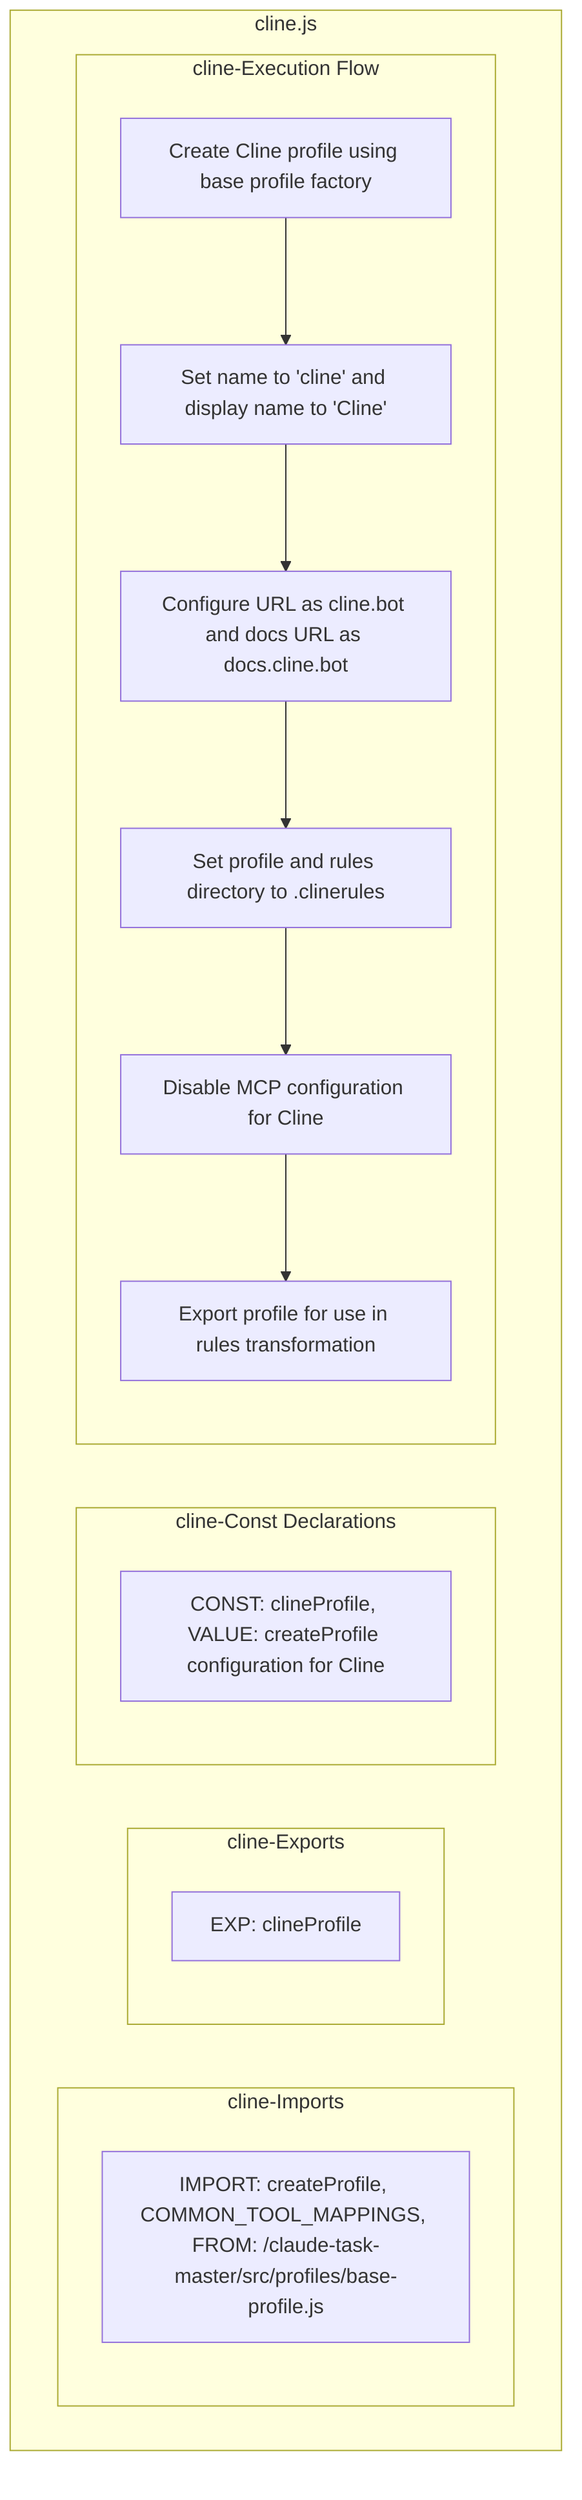 flowchart TB
    subgraph cline-Imports["cline-Imports"]
        I1["IMPORT: createProfile, COMMON_TOOL_MAPPINGS, FROM: /claude-task-master/src/profiles/base-profile.js"]
    end
    
    subgraph cline-Exports["cline-Exports"]
        E1["EXP: clineProfile"]
    end
    
    subgraph cline-Constants["cline-Const Declarations"]
        C1["CONST: clineProfile, VALUE: createProfile configuration for Cline"]
    end
    
    subgraph cline-ExecutionFlow["cline-Execution Flow"]
        FL1["Create Cline profile using base profile factory"]
        FL2["Set name to 'cline' and display name to 'Cline'"]
        FL3["Configure URL as cline.bot and docs URL as docs.cline.bot"]
        FL4["Set profile and rules directory to .clinerules"]
        FL5["Disable MCP configuration for Cline"]
        FL6["Export profile for use in rules transformation"]
    end
    
    subgraph cline["cline.js"]
        cline-Imports
        cline-Exports
        cline-Constants
        cline-ExecutionFlow
    end
    
    FL1 --> FL2
    FL2 --> FL3
    FL3 --> FL4
    FL4 --> FL5
    FL5 --> FL6